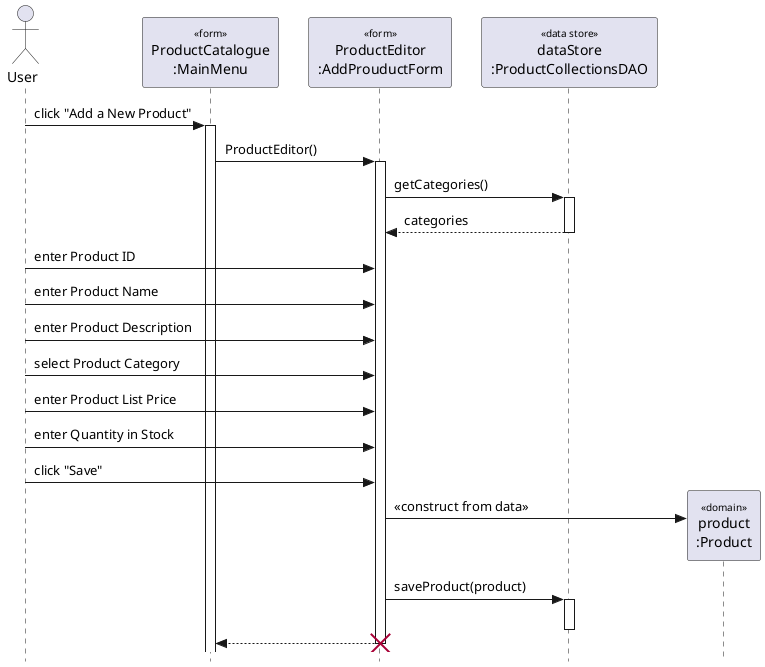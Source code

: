 @startuml add product
' === Style Tweaks ===

skinparam {
  Style StrictUML
  RoundCorner 5
  ParticipantPadding 10
  Padding 2
  SequenceStereotype {
    Font {
      Size 10
      Style plain
    }
  }
}

' === Actors / Participants
actor "User" as user
participant "ProductCatalogue\n:MainMenu" as menu <<form>>
participant "ProductEditor\n:AddProuductForm" as addProduct <<form>>
participant "dataStore\n:ProductCollectionsDAO" as dataStore <<data store>>
participant "product\n:Product" as product <<domain>>

' === Messages ===
user -> menu : click "Add a New Product"
menu++
menu -> addProduct : ProductEditor()
addProduct++

addProduct -> dataStore : getCategories()
dataStore++
return categories 

user -> addProduct : enter Product ID
user -> addProduct : enter Product Name
user -> addProduct : enter Product Description
user -> addProduct : select Product Category
user -> addProduct : enter Product List Price
user -> addProduct : enter Quantity in Stock

user -> addProduct : click "Save"
create product
addProduct -> product : <<construct from data>>

addProduct -> dataStore : saveProduct(product)
dataStore++
dataStore--

addProduct --> menu
destroy addProduct
@enduml